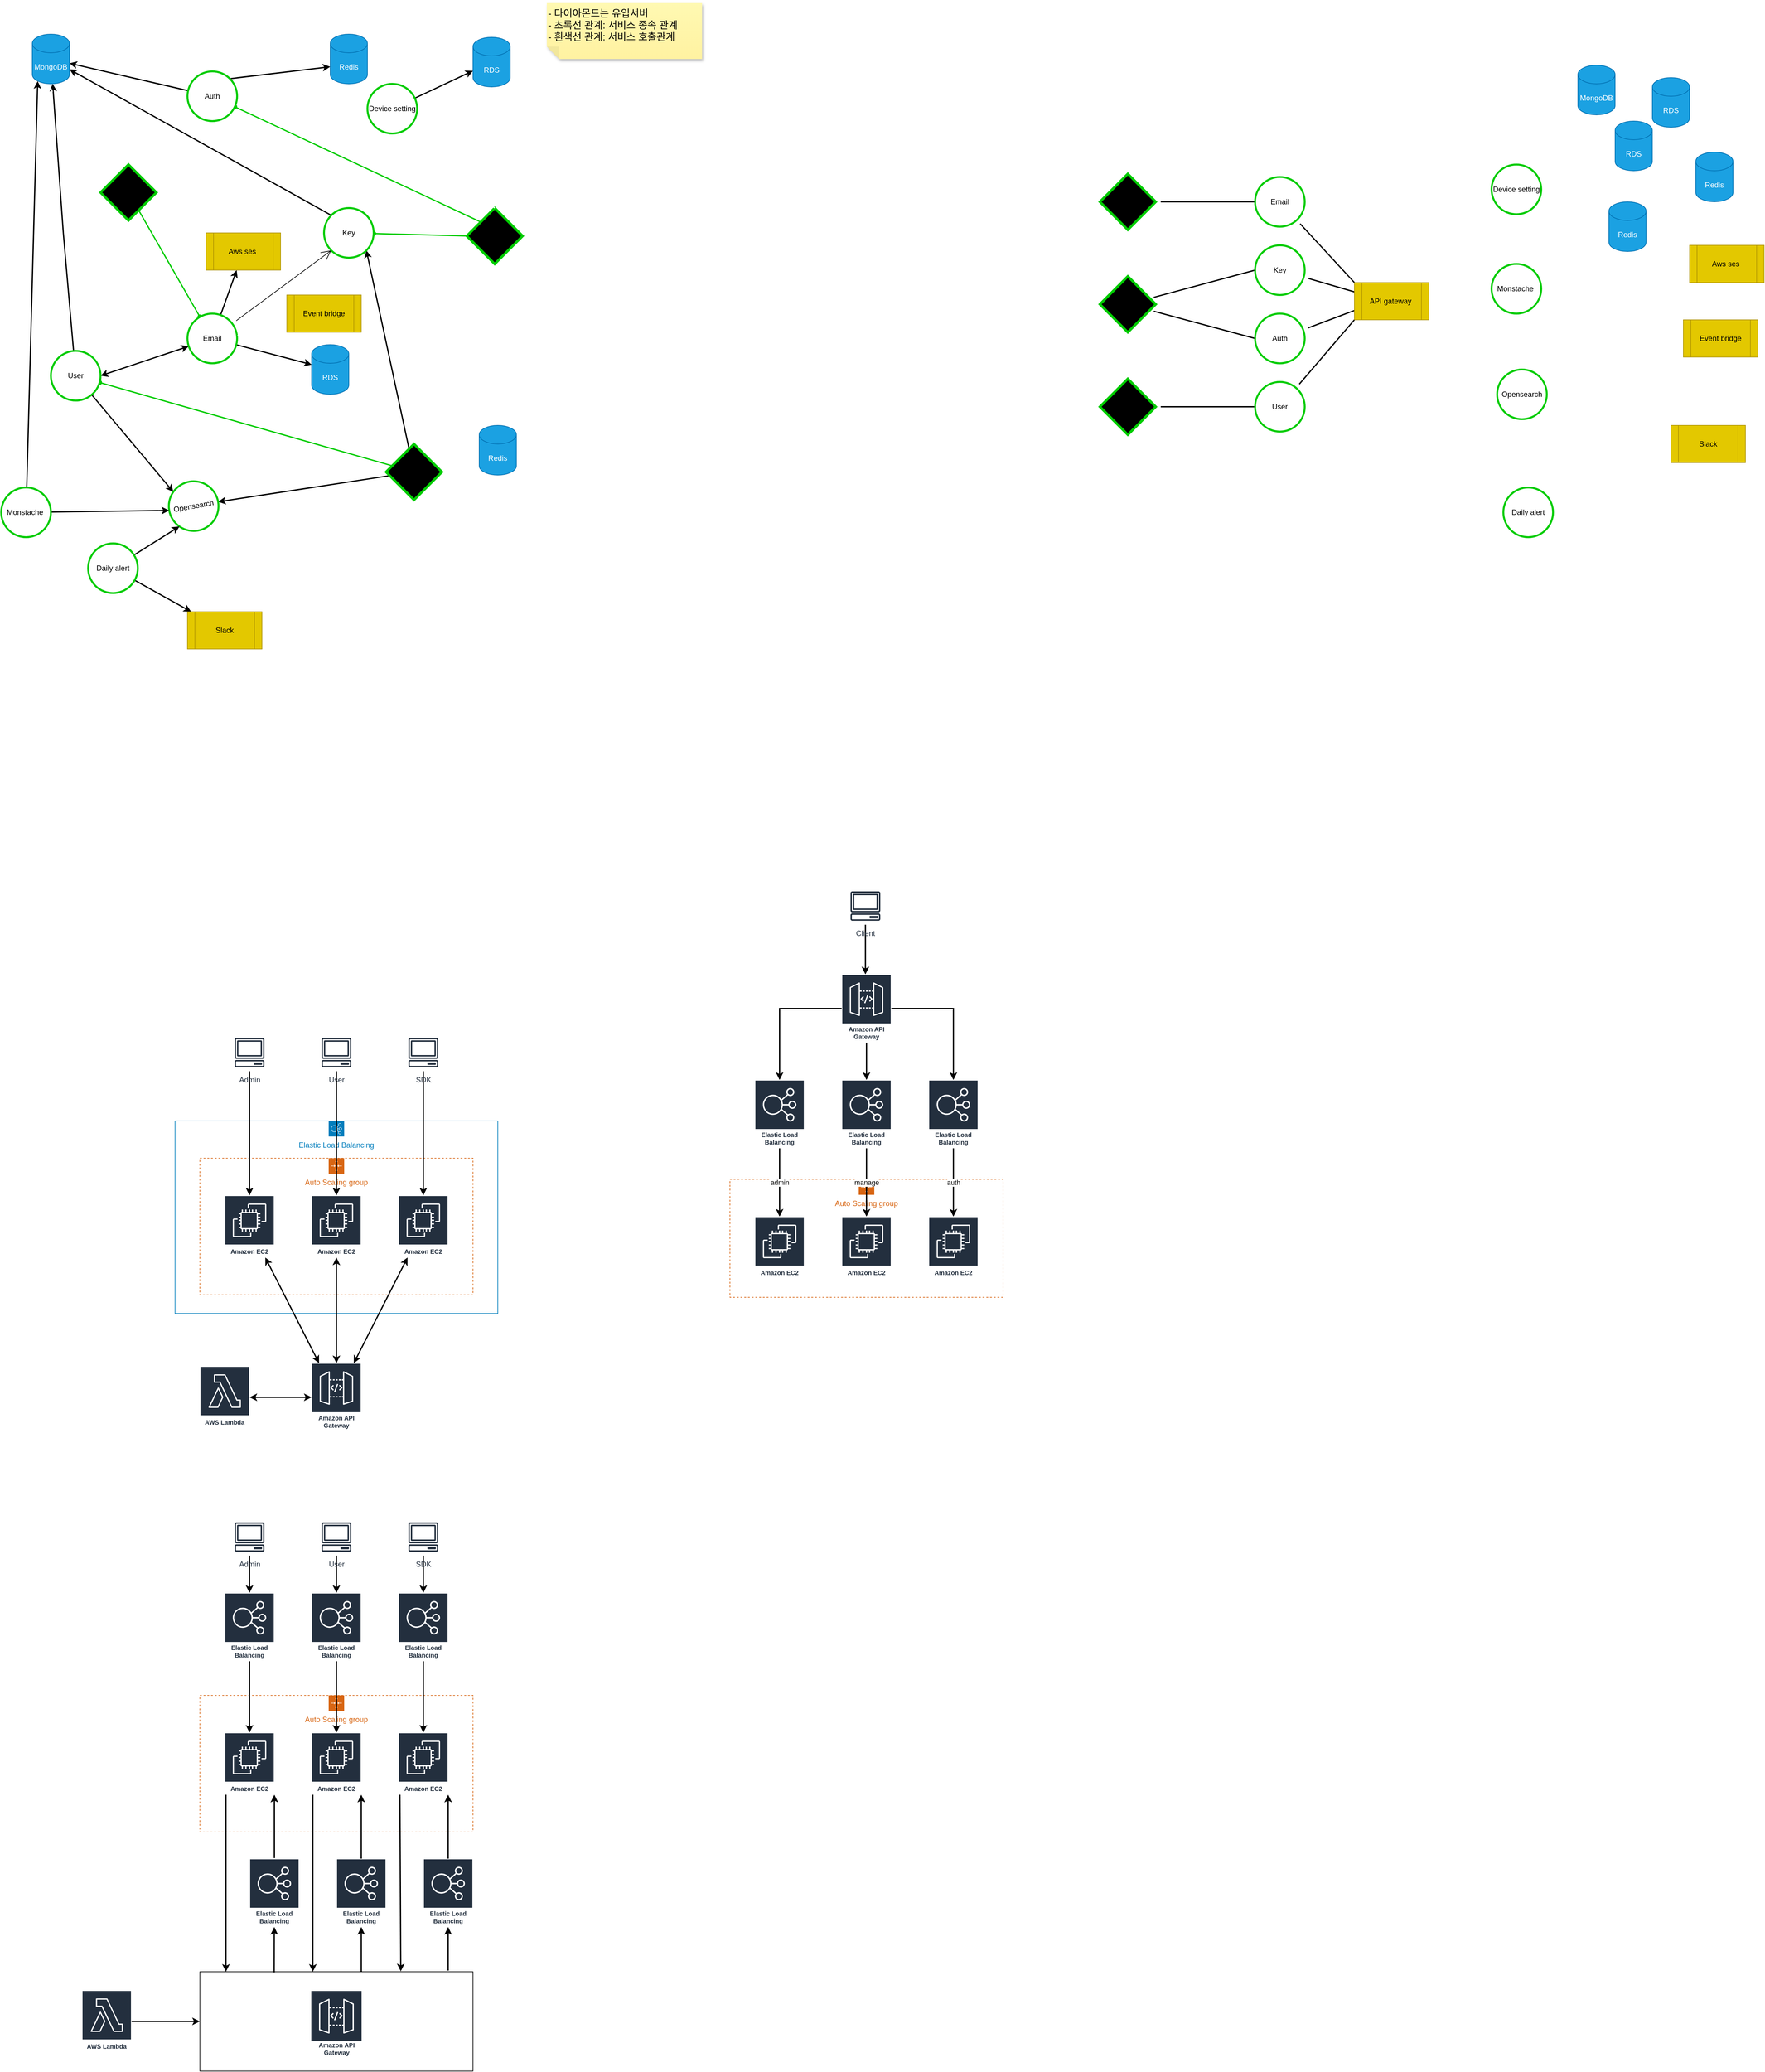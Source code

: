 <mxfile version="16.5.3" type="github">
  <diagram id="fEmHT7kOdsoCuKjdsANc" name="Page-1">
    <mxGraphModel dx="699" dy="843" grid="1" gridSize="10" guides="1" tooltips="1" connect="1" arrows="1" fold="1" page="1" pageScale="1" pageWidth="1654" pageHeight="1169" math="0" shadow="0">
      <root>
        <mxCell id="0" />
        <mxCell id="1" parent="0" />
        <mxCell id="HrXDNsSSmPqCC7vMRJJ6-109" value="" style="rounded=0;whiteSpace=wrap;html=1;fillColor=none;" parent="1" vertex="1">
          <mxGeometry x="360" y="3170" width="440" height="160" as="geometry" />
        </mxCell>
        <mxCell id="HrXDNsSSmPqCC7vMRJJ6-56" value="Elastic Load Balancing" style="sketch=0;outlineConnect=0;gradientColor=none;html=1;whiteSpace=wrap;fontSize=12;fontStyle=0;shape=mxgraph.aws4.groupCenter;grIcon=mxgraph.aws4.group_elastic_load_balancing;grStroke=1;strokeColor=#007DBC;fillColor=none;verticalAlign=top;align=center;fontColor=#007DBC;dashed=0;spacingTop=25;" parent="1" vertex="1">
          <mxGeometry x="320" y="1800" width="520" height="310" as="geometry" />
        </mxCell>
        <mxCell id="HrXDNsSSmPqCC7vMRJJ6-16" value="Auto Scaling group" style="points=[[0,0],[0.25,0],[0.5,0],[0.75,0],[1,0],[1,0.25],[1,0.5],[1,0.75],[1,1],[0.75,1],[0.5,1],[0.25,1],[0,1],[0,0.75],[0,0.5],[0,0.25]];outlineConnect=0;gradientColor=none;html=1;whiteSpace=wrap;fontSize=12;fontStyle=0;container=1;pointerEvents=0;collapsible=0;recursiveResize=0;shape=mxgraph.aws4.groupCenter;grIcon=mxgraph.aws4.group_auto_scaling_group;grStroke=1;strokeColor=#D86613;fillColor=none;verticalAlign=top;align=center;fontColor=#D86613;dashed=1;spacingTop=25;" parent="1" vertex="1">
          <mxGeometry x="360" y="1860" width="440" height="220" as="geometry" />
        </mxCell>
        <mxCell id="HrXDNsSSmPqCC7vMRJJ6-15" value="Amazon EC2" style="sketch=0;outlineConnect=0;fontColor=#232F3E;gradientColor=none;strokeColor=#ffffff;fillColor=#232F3E;dashed=0;verticalLabelPosition=middle;verticalAlign=bottom;align=center;html=1;whiteSpace=wrap;fontSize=10;fontStyle=1;spacing=3;shape=mxgraph.aws4.productIcon;prIcon=mxgraph.aws4.ec2;" parent="HrXDNsSSmPqCC7vMRJJ6-16" vertex="1">
          <mxGeometry x="40" y="60" width="80" height="100" as="geometry" />
        </mxCell>
        <mxCell id="HrXDNsSSmPqCC7vMRJJ6-18" value="Amazon EC2" style="sketch=0;outlineConnect=0;fontColor=#232F3E;gradientColor=none;strokeColor=#ffffff;fillColor=#232F3E;dashed=0;verticalLabelPosition=middle;verticalAlign=bottom;align=center;html=1;whiteSpace=wrap;fontSize=10;fontStyle=1;spacing=3;shape=mxgraph.aws4.productIcon;prIcon=mxgraph.aws4.ec2;" parent="HrXDNsSSmPqCC7vMRJJ6-16" vertex="1">
          <mxGeometry x="180" y="60" width="80" height="100" as="geometry" />
        </mxCell>
        <mxCell id="HrXDNsSSmPqCC7vMRJJ6-19" value="Amazon EC2" style="sketch=0;outlineConnect=0;fontColor=#232F3E;gradientColor=none;strokeColor=#ffffff;fillColor=#232F3E;dashed=0;verticalLabelPosition=middle;verticalAlign=bottom;align=center;html=1;whiteSpace=wrap;fontSize=10;fontStyle=1;spacing=3;shape=mxgraph.aws4.productIcon;prIcon=mxgraph.aws4.ec2;" parent="HrXDNsSSmPqCC7vMRJJ6-16" vertex="1">
          <mxGeometry x="320" y="60" width="80" height="100" as="geometry" />
        </mxCell>
        <mxCell id="My-nLLBE2OA9j9z7y-mx-7" value="" style="rounded=0;orthogonalLoop=1;jettySize=auto;html=1;strokeWidth=2;fillColor=#e51400;strokeColor=#00CC00;endArrow=oval;endFill=1;" parent="1" source="My-nLLBE2OA9j9z7y-mx-1" target="My-nLLBE2OA9j9z7y-mx-4" edge="1">
          <mxGeometry relative="1" as="geometry" />
        </mxCell>
        <mxCell id="My-nLLBE2OA9j9z7y-mx-24" style="rounded=0;orthogonalLoop=1;jettySize=auto;html=1;entryX=0.5;entryY=1;entryDx=0;entryDy=0;strokeWidth=2;strokeColor=#FFFFFF;endArrow=classic;endFill=1;" parent="1" source="My-nLLBE2OA9j9z7y-mx-1" target="My-nLLBE2OA9j9z7y-mx-10" edge="1">
          <mxGeometry relative="1" as="geometry" />
        </mxCell>
        <mxCell id="BwwPgPFtUyIt0dPUlxsC-3" style="edgeStyle=none;orthogonalLoop=1;jettySize=auto;html=1;entryX=1;entryY=0;entryDx=0;entryDy=0;startArrow=none;startFill=0;elbow=vertical;strokeWidth=2;endArrow=classic;endFill=1;strokeColor=#FFFFFF;" parent="1" source="My-nLLBE2OA9j9z7y-mx-1" target="My-nLLBE2OA9j9z7y-mx-8" edge="1">
          <mxGeometry relative="1" as="geometry" />
        </mxCell>
        <mxCell id="My-nLLBE2OA9j9z7y-mx-1" value="Admin" style="rhombus;whiteSpace=wrap;html=1;strokeColor=#00CC00;strokeWidth=4;gradientColor=none;fillColor=#000000;aspect=fixed;" parent="1" vertex="1">
          <mxGeometry x="200" y="260" width="90" height="90" as="geometry" />
        </mxCell>
        <mxCell id="My-nLLBE2OA9j9z7y-mx-9" value="" style="rounded=0;orthogonalLoop=1;jettySize=auto;html=1;strokeWidth=2;strokeColor=#00CC00;endArrow=oval;endFill=1;" parent="1" source="My-nLLBE2OA9j9z7y-mx-2" target="My-nLLBE2OA9j9z7y-mx-8" edge="1">
          <mxGeometry relative="1" as="geometry" />
        </mxCell>
        <mxCell id="My-nLLBE2OA9j9z7y-mx-26" style="edgeStyle=none;orthogonalLoop=1;jettySize=auto;html=1;entryX=1;entryY=0;entryDx=0;entryDy=0;startArrow=none;startFill=0;elbow=vertical;strokeWidth=2;" parent="1" source="My-nLLBE2OA9j9z7y-mx-2" target="My-nLLBE2OA9j9z7y-mx-10" edge="1">
          <mxGeometry relative="1" as="geometry" />
        </mxCell>
        <mxCell id="My-nLLBE2OA9j9z7y-mx-27" style="edgeStyle=none;orthogonalLoop=1;jettySize=auto;html=1;entryX=1;entryY=0.5;entryDx=0;entryDy=0;startArrow=none;startFill=0;elbow=vertical;strokeWidth=2;" parent="1" source="My-nLLBE2OA9j9z7y-mx-2" target="My-nLLBE2OA9j9z7y-mx-20" edge="1">
          <mxGeometry relative="1" as="geometry" />
        </mxCell>
        <mxCell id="My-nLLBE2OA9j9z7y-mx-30" value="" style="edgeStyle=none;orthogonalLoop=1;jettySize=auto;html=1;startArrow=none;startFill=0;elbow=vertical;strokeColor=#FFFFFF;strokeWidth=2;" parent="1" source="My-nLLBE2OA9j9z7y-mx-2" target="My-nLLBE2OA9j9z7y-mx-29" edge="1">
          <mxGeometry relative="1" as="geometry" />
        </mxCell>
        <mxCell id="RpnBOwdHUaDScRDf1t51-14" style="edgeStyle=none;shape=connector;curved=1;rounded=0;orthogonalLoop=1;jettySize=auto;html=1;entryX=1;entryY=1;entryDx=0;entryDy=0;labelBackgroundColor=default;fontFamily=Helvetica;fontSize=11;fontColor=#000000;endArrow=classic;endFill=1;startSize=14;endSize=6;sourcePerimeterSpacing=8;targetPerimeterSpacing=8;strokeColor=#FFFFFF;strokeWidth=2;exitX=0;exitY=0;exitDx=0;exitDy=0;" parent="1" source="My-nLLBE2OA9j9z7y-mx-2" target="My-nLLBE2OA9j9z7y-mx-4" edge="1">
          <mxGeometry relative="1" as="geometry" />
        </mxCell>
        <mxCell id="My-nLLBE2OA9j9z7y-mx-2" value="Manage" style="rhombus;whiteSpace=wrap;html=1;strokeColor=#00CC00;strokeWidth=4;fillColor=#000000;aspect=fixed;" parent="1" vertex="1">
          <mxGeometry x="660" y="710" width="90" height="90" as="geometry" />
        </mxCell>
        <mxCell id="My-nLLBE2OA9j9z7y-mx-17" value="" style="rounded=0;orthogonalLoop=1;jettySize=auto;html=1;exitX=1;exitY=0.5;exitDx=0;exitDy=0;strokeWidth=2;fillColor=#e51400;strokeColor=#00CC00;endArrow=oval;endFill=1;" parent="1" source="My-nLLBE2OA9j9z7y-mx-3" target="My-nLLBE2OA9j9z7y-mx-10" edge="1">
          <mxGeometry relative="1" as="geometry" />
        </mxCell>
        <mxCell id="My-nLLBE2OA9j9z7y-mx-18" value="" style="rounded=0;orthogonalLoop=1;jettySize=auto;html=1;exitX=1;exitY=1;exitDx=0;exitDy=0;strokeWidth=2;fillColor=#e51400;strokeColor=#00CC00;endArrow=oval;endFill=1;" parent="1" source="My-nLLBE2OA9j9z7y-mx-3" target="My-nLLBE2OA9j9z7y-mx-11" edge="1">
          <mxGeometry relative="1" as="geometry">
            <Array as="points" />
          </mxGeometry>
        </mxCell>
        <mxCell id="My-nLLBE2OA9j9z7y-mx-3" value="Auth" style="rhombus;whiteSpace=wrap;html=1;direction=west;rotation=0;strokeColor=#00CC00;strokeWidth=4;fillColor=#000000;" parent="1" vertex="1">
          <mxGeometry x="790" y="330" width="90" height="90" as="geometry" />
        </mxCell>
        <mxCell id="My-nLLBE2OA9j9z7y-mx-6" value="" style="rounded=0;orthogonalLoop=1;jettySize=auto;html=1;strokeWidth=2;" parent="1" source="My-nLLBE2OA9j9z7y-mx-4" target="My-nLLBE2OA9j9z7y-mx-5" edge="1">
          <mxGeometry relative="1" as="geometry" />
        </mxCell>
        <mxCell id="My-nLLBE2OA9j9z7y-mx-25" style="rounded=0;orthogonalLoop=1;jettySize=auto;html=1;entryX=1;entryY=0.5;entryDx=0;entryDy=0;startArrow=classic;startFill=1;strokeWidth=2;" parent="1" source="My-nLLBE2OA9j9z7y-mx-4" target="My-nLLBE2OA9j9z7y-mx-8" edge="1">
          <mxGeometry relative="1" as="geometry" />
        </mxCell>
        <mxCell id="My-nLLBE2OA9j9z7y-mx-39" value="" style="edgeStyle=none;orthogonalLoop=1;jettySize=auto;html=1;startArrow=none;startFill=0;elbow=vertical;strokeWidth=2;" parent="1" source="My-nLLBE2OA9j9z7y-mx-4" target="My-nLLBE2OA9j9z7y-mx-38" edge="1">
          <mxGeometry relative="1" as="geometry" />
        </mxCell>
        <mxCell id="mj8xN9XdfRe2gaCRzAWn-31" style="edgeStyle=none;curved=1;rounded=0;orthogonalLoop=1;jettySize=auto;html=1;entryX=1;entryY=1;entryDx=0;entryDy=0;endArrow=open;startSize=14;endSize=14;sourcePerimeterSpacing=8;targetPerimeterSpacing=8;" edge="1" parent="1" source="My-nLLBE2OA9j9z7y-mx-4" target="My-nLLBE2OA9j9z7y-mx-10">
          <mxGeometry relative="1" as="geometry" />
        </mxCell>
        <mxCell id="My-nLLBE2OA9j9z7y-mx-4" value="Email" style="ellipse;whiteSpace=wrap;html=1;aspect=fixed;strokeColor=#00CC00;strokeWidth=3;" parent="1" vertex="1">
          <mxGeometry x="340" y="500" width="80" height="80" as="geometry" />
        </mxCell>
        <mxCell id="My-nLLBE2OA9j9z7y-mx-5" value="RDS" style="shape=cylinder3;whiteSpace=wrap;html=1;boundedLbl=1;backgroundOutline=1;size=15;fillColor=#1ba1e2;strokeColor=#006EAF;fontColor=#ffffff;" parent="1" vertex="1">
          <mxGeometry x="540" y="550" width="60" height="80" as="geometry" />
        </mxCell>
        <mxCell id="My-nLLBE2OA9j9z7y-mx-13" value="" style="rounded=0;orthogonalLoop=1;jettySize=auto;html=1;strokeWidth=2;" parent="1" source="My-nLLBE2OA9j9z7y-mx-8" target="My-nLLBE2OA9j9z7y-mx-12" edge="1">
          <mxGeometry relative="1" as="geometry">
            <Array as="points">
              <mxPoint x="140" y="370" />
            </Array>
          </mxGeometry>
        </mxCell>
        <mxCell id="BwwPgPFtUyIt0dPUlxsC-2" style="edgeStyle=none;orthogonalLoop=1;jettySize=auto;html=1;entryX=0;entryY=0;entryDx=0;entryDy=0;startArrow=none;startFill=0;elbow=vertical;strokeWidth=2;" parent="1" source="My-nLLBE2OA9j9z7y-mx-8" target="My-nLLBE2OA9j9z7y-mx-20" edge="1">
          <mxGeometry relative="1" as="geometry">
            <Array as="points" />
          </mxGeometry>
        </mxCell>
        <mxCell id="My-nLLBE2OA9j9z7y-mx-8" value="User" style="ellipse;whiteSpace=wrap;html=1;aspect=fixed;strokeColor=#00CC00;strokeWidth=3;" parent="1" vertex="1">
          <mxGeometry x="120" y="560" width="80" height="80" as="geometry" />
        </mxCell>
        <mxCell id="My-nLLBE2OA9j9z7y-mx-19" value="" style="rounded=0;orthogonalLoop=1;jettySize=auto;html=1;exitX=0;exitY=1;exitDx=0;exitDy=0;strokeWidth=2;" parent="1" source="My-nLLBE2OA9j9z7y-mx-10" target="My-nLLBE2OA9j9z7y-mx-12" edge="1">
          <mxGeometry relative="1" as="geometry" />
        </mxCell>
        <mxCell id="My-nLLBE2OA9j9z7y-mx-10" value="Key" style="ellipse;whiteSpace=wrap;html=1;aspect=fixed;direction=south;strokeColor=#00CC00;strokeWidth=3;" parent="1" vertex="1">
          <mxGeometry x="560" y="330" width="80" height="80" as="geometry" />
        </mxCell>
        <mxCell id="My-nLLBE2OA9j9z7y-mx-15" value="" style="rounded=0;orthogonalLoop=1;jettySize=auto;html=1;strokeWidth=2;" parent="1" source="My-nLLBE2OA9j9z7y-mx-11" target="My-nLLBE2OA9j9z7y-mx-12" edge="1">
          <mxGeometry relative="1" as="geometry" />
        </mxCell>
        <mxCell id="My-nLLBE2OA9j9z7y-mx-49" value="" style="edgeStyle=none;orthogonalLoop=1;jettySize=auto;html=1;startArrow=none;startFill=0;elbow=vertical;strokeWidth=2;exitX=0.5;exitY=1;exitDx=0;exitDy=0;fillColor=#cdeb8b;strokeColor=#FFFFFF;endArrow=classic;endFill=1;" parent="1" source="My-nLLBE2OA9j9z7y-mx-3" target="My-nLLBE2OA9j9z7y-mx-48" edge="1">
          <mxGeometry relative="1" as="geometry" />
        </mxCell>
        <mxCell id="RpnBOwdHUaDScRDf1t51-8" value="" style="edgeStyle=none;curved=1;rounded=0;orthogonalLoop=1;jettySize=auto;html=1;fontColor=#000000;endArrow=classic;startSize=14;endSize=6;sourcePerimeterSpacing=8;targetPerimeterSpacing=8;strokeWidth=2;entryX=0;entryY=0;entryDx=0;entryDy=52.5;entryPerimeter=0;endFill=1;exitX=1;exitY=0;exitDx=0;exitDy=0;" parent="1" source="My-nLLBE2OA9j9z7y-mx-11" target="My-nLLBE2OA9j9z7y-mx-28" edge="1">
          <mxGeometry relative="1" as="geometry">
            <mxPoint x="480" y="140" as="sourcePoint" />
          </mxGeometry>
        </mxCell>
        <mxCell id="My-nLLBE2OA9j9z7y-mx-11" value="Auth" style="ellipse;whiteSpace=wrap;html=1;aspect=fixed;strokeColor=#00CC00;strokeWidth=3;" parent="1" vertex="1">
          <mxGeometry x="340" y="110" width="80" height="80" as="geometry" />
        </mxCell>
        <mxCell id="My-nLLBE2OA9j9z7y-mx-42" value="" style="edgeStyle=none;orthogonalLoop=1;jettySize=auto;html=1;startArrow=none;startFill=0;elbow=vertical;strokeWidth=2;fillColor=#1ba1e2;strokeColor=#FFFFFF;" parent="1" source="My-nLLBE2OA9j9z7y-mx-41" target="My-nLLBE2OA9j9z7y-mx-12" edge="1">
          <mxGeometry relative="1" as="geometry" />
        </mxCell>
        <mxCell id="My-nLLBE2OA9j9z7y-mx-12" value="MongoDB" style="shape=cylinder3;whiteSpace=wrap;html=1;boundedLbl=1;backgroundOutline=1;size=15;fillColor=#1ba1e2;strokeColor=#006EAF;fontColor=#ffffff;" parent="1" vertex="1">
          <mxGeometry x="90" y="50" width="60" height="80" as="geometry" />
        </mxCell>
        <mxCell id="My-nLLBE2OA9j9z7y-mx-20" value="Opensearch" style="ellipse;whiteSpace=wrap;html=1;aspect=fixed;rotation=-10;strokeColor=#00CC00;strokeWidth=3;" parent="1" vertex="1">
          <mxGeometry x="310" y="770" width="80" height="80" as="geometry" />
        </mxCell>
        <mxCell id="My-nLLBE2OA9j9z7y-mx-28" value="Redis" style="shape=cylinder3;whiteSpace=wrap;html=1;boundedLbl=1;backgroundOutline=1;size=15;direction=east;fillColor=#1ba1e2;strokeColor=#006EAF;fontColor=#ffffff;" parent="1" vertex="1">
          <mxGeometry x="570" y="50" width="60" height="80" as="geometry" />
        </mxCell>
        <mxCell id="My-nLLBE2OA9j9z7y-mx-29" value="Redis" style="shape=cylinder3;whiteSpace=wrap;html=1;boundedLbl=1;backgroundOutline=1;size=15;fillColor=#1ba1e2;strokeColor=#006EAF;fontColor=#ffffff;" parent="1" vertex="1">
          <mxGeometry x="810" y="680" width="60" height="80" as="geometry" />
        </mxCell>
        <mxCell id="My-nLLBE2OA9j9z7y-mx-38" value="Aws ses&amp;nbsp;" style="shape=process;whiteSpace=wrap;html=1;backgroundOutline=1;fillColor=#e3c800;fontColor=#000000;strokeColor=#B09500;" parent="1" vertex="1">
          <mxGeometry x="370" y="370" width="120" height="60" as="geometry" />
        </mxCell>
        <mxCell id="My-nLLBE2OA9j9z7y-mx-43" value="" style="edgeStyle=none;orthogonalLoop=1;jettySize=auto;html=1;startArrow=none;startFill=0;elbow=vertical;entryX=0;entryY=0.5;entryDx=0;entryDy=0;endSize=6;strokeWidth=2;fillColor=#1ba1e2;strokeColor=#FFFFFF;" parent="1" source="My-nLLBE2OA9j9z7y-mx-41" target="My-nLLBE2OA9j9z7y-mx-20" edge="1">
          <mxGeometry relative="1" as="geometry" />
        </mxCell>
        <mxCell id="HrXDNsSSmPqCC7vMRJJ6-1" style="rounded=0;orthogonalLoop=1;jettySize=auto;html=1;strokeWidth=2;entryX=0.145;entryY=1;entryDx=0;entryDy=-4.35;entryPerimeter=0;strokeColor=default;" parent="1" source="My-nLLBE2OA9j9z7y-mx-41" target="My-nLLBE2OA9j9z7y-mx-12" edge="1">
          <mxGeometry relative="1" as="geometry">
            <mxPoint x="60" y="290" as="targetPoint" />
          </mxGeometry>
        </mxCell>
        <mxCell id="HrXDNsSSmPqCC7vMRJJ6-2" value="" style="edgeStyle=none;rounded=0;orthogonalLoop=1;jettySize=auto;html=1;strokeColor=default;strokeWidth=2;entryX=0;entryY=0.5;entryDx=0;entryDy=0;" parent="1" source="My-nLLBE2OA9j9z7y-mx-41" target="My-nLLBE2OA9j9z7y-mx-20" edge="1">
          <mxGeometry relative="1" as="geometry" />
        </mxCell>
        <mxCell id="My-nLLBE2OA9j9z7y-mx-41" value="Monstache&amp;nbsp;" style="ellipse;whiteSpace=wrap;html=1;aspect=fixed;strokeWidth=3;strokeColor=#00CC00;" parent="1" vertex="1">
          <mxGeometry x="40" y="780" width="80" height="80" as="geometry" />
        </mxCell>
        <mxCell id="My-nLLBE2OA9j9z7y-mx-45" style="edgeStyle=none;orthogonalLoop=1;jettySize=auto;html=1;entryX=0;entryY=1;entryDx=0;entryDy=0;startArrow=none;startFill=0;elbow=vertical;strokeWidth=2;" parent="1" source="My-nLLBE2OA9j9z7y-mx-44" target="My-nLLBE2OA9j9z7y-mx-20" edge="1">
          <mxGeometry relative="1" as="geometry" />
        </mxCell>
        <mxCell id="My-nLLBE2OA9j9z7y-mx-47" value="" style="edgeStyle=none;orthogonalLoop=1;jettySize=auto;html=1;startArrow=none;startFill=0;elbow=vertical;strokeWidth=2;" parent="1" source="My-nLLBE2OA9j9z7y-mx-44" target="My-nLLBE2OA9j9z7y-mx-46" edge="1">
          <mxGeometry relative="1" as="geometry" />
        </mxCell>
        <mxCell id="My-nLLBE2OA9j9z7y-mx-44" value="Daily alert" style="ellipse;whiteSpace=wrap;html=1;aspect=fixed;strokeColor=#00CC00;strokeWidth=3;" parent="1" vertex="1">
          <mxGeometry x="180" y="870" width="80" height="80" as="geometry" />
        </mxCell>
        <mxCell id="My-nLLBE2OA9j9z7y-mx-46" value="Slack" style="shape=process;whiteSpace=wrap;html=1;backgroundOutline=1;fillColor=#e3c800;fontColor=#000000;strokeColor=#B09500;" parent="1" vertex="1">
          <mxGeometry x="340" y="980" width="120" height="60" as="geometry" />
        </mxCell>
        <mxCell id="My-nLLBE2OA9j9z7y-mx-51" value="" style="edgeStyle=none;orthogonalLoop=1;jettySize=auto;html=1;startArrow=none;startFill=0;elbow=vertical;strokeWidth=2;" parent="1" source="My-nLLBE2OA9j9z7y-mx-48" target="My-nLLBE2OA9j9z7y-mx-50" edge="1">
          <mxGeometry relative="1" as="geometry" />
        </mxCell>
        <mxCell id="My-nLLBE2OA9j9z7y-mx-48" value="Device setting" style="ellipse;whiteSpace=wrap;html=1;aspect=fixed;strokeColor=#00CC00;strokeWidth=3;" parent="1" vertex="1">
          <mxGeometry x="630" y="130" width="80" height="80" as="geometry" />
        </mxCell>
        <mxCell id="My-nLLBE2OA9j9z7y-mx-50" value="RDS" style="shape=cylinder3;whiteSpace=wrap;html=1;boundedLbl=1;backgroundOutline=1;size=15;fillColor=#1ba1e2;strokeColor=#006EAF;fontColor=#ffffff;" parent="1" vertex="1">
          <mxGeometry x="800" y="55" width="60" height="80" as="geometry" />
        </mxCell>
        <mxCell id="RpnBOwdHUaDScRDf1t51-12" value="" style="edgeStyle=none;curved=1;rounded=0;orthogonalLoop=1;jettySize=auto;html=1;fontColor=#000000;endArrow=classic;endFill=1;startSize=14;endSize=6;sourcePerimeterSpacing=8;targetPerimeterSpacing=8;strokeColor=#FFFFFF;strokeWidth=2;exitX=0;exitY=0.5;exitDx=0;exitDy=0;exitPerimeter=0;" parent="1" source="RpnBOwdHUaDScRDf1t51-10" edge="1">
          <mxGeometry relative="1" as="geometry">
            <mxPoint x="420" y="536" as="targetPoint" />
          </mxGeometry>
        </mxCell>
        <mxCell id="RpnBOwdHUaDScRDf1t51-10" value="Event bridge" style="shape=process;whiteSpace=wrap;html=1;backgroundOutline=1;fillColor=#e3c800;strokeColor=#B09500;fontColor=#000000;" parent="1" vertex="1">
          <mxGeometry x="500" y="470" width="120" height="60" as="geometry" />
        </mxCell>
        <mxCell id="RpnBOwdHUaDScRDf1t51-16" value="- 다이아몬드는 유입서버&lt;br&gt;- 초록선 관계: 서비스 종속 관계&lt;br&gt;- 흰색선 관계: 서비스 호출관계" style="shape=note;whiteSpace=wrap;html=1;backgroundOutline=1;fontColor=#000000;darkOpacity=0.05;fillColor=#FFF9B2;strokeColor=none;fillStyle=solid;direction=west;gradientDirection=north;gradientColor=#FFF2A1;shadow=1;size=20;pointerEvents=1;hachureGap=4;fontFamily=Helvetica;fontSize=16;align=left;verticalAlign=top;" parent="1" vertex="1">
          <mxGeometry x="919" width="250" height="90" as="geometry" />
        </mxCell>
        <mxCell id="HrXDNsSSmPqCC7vMRJJ6-46" value="" style="rounded=0;orthogonalLoop=1;jettySize=auto;html=1;strokeColor=#000000;strokeWidth=2;" parent="1" source="HrXDNsSSmPqCC7vMRJJ6-5" target="HrXDNsSSmPqCC7vMRJJ6-18" edge="1">
          <mxGeometry relative="1" as="geometry">
            <mxPoint x="580" y="1720" as="targetPoint" />
          </mxGeometry>
        </mxCell>
        <mxCell id="HrXDNsSSmPqCC7vMRJJ6-24" value="Auto Scaling group" style="points=[[0,0],[0.25,0],[0.5,0],[0.75,0],[1,0],[1,0.25],[1,0.5],[1,0.75],[1,1],[0.75,1],[0.5,1],[0.25,1],[0,1],[0,0.75],[0,0.5],[0,0.25]];outlineConnect=0;gradientColor=none;html=1;whiteSpace=wrap;fontSize=12;fontStyle=0;container=1;pointerEvents=0;collapsible=0;recursiveResize=0;shape=mxgraph.aws4.groupCenter;grIcon=mxgraph.aws4.group_auto_scaling_group;grStroke=1;strokeColor=#D86613;fillColor=none;verticalAlign=top;align=center;fontColor=#D86613;dashed=1;spacingTop=25;" parent="1" vertex="1">
          <mxGeometry x="1214" y="1894" width="440" height="190" as="geometry" />
        </mxCell>
        <mxCell id="HrXDNsSSmPqCC7vMRJJ6-25" value="Amazon EC2" style="sketch=0;outlineConnect=0;fontColor=#232F3E;gradientColor=none;strokeColor=#ffffff;fillColor=#232F3E;dashed=0;verticalLabelPosition=middle;verticalAlign=bottom;align=center;html=1;whiteSpace=wrap;fontSize=10;fontStyle=1;spacing=3;shape=mxgraph.aws4.productIcon;prIcon=mxgraph.aws4.ec2;" parent="HrXDNsSSmPqCC7vMRJJ6-24" vertex="1">
          <mxGeometry x="40" y="60" width="80" height="100" as="geometry" />
        </mxCell>
        <mxCell id="HrXDNsSSmPqCC7vMRJJ6-26" value="Amazon EC2" style="sketch=0;outlineConnect=0;fontColor=#232F3E;gradientColor=none;strokeColor=#ffffff;fillColor=#232F3E;dashed=0;verticalLabelPosition=middle;verticalAlign=bottom;align=center;html=1;whiteSpace=wrap;fontSize=10;fontStyle=1;spacing=3;shape=mxgraph.aws4.productIcon;prIcon=mxgraph.aws4.ec2;" parent="HrXDNsSSmPqCC7vMRJJ6-24" vertex="1">
          <mxGeometry x="180" y="60" width="80" height="100" as="geometry" />
        </mxCell>
        <mxCell id="HrXDNsSSmPqCC7vMRJJ6-27" value="Amazon EC2" style="sketch=0;outlineConnect=0;fontColor=#232F3E;gradientColor=none;strokeColor=#ffffff;fillColor=#232F3E;dashed=0;verticalLabelPosition=middle;verticalAlign=bottom;align=center;html=1;whiteSpace=wrap;fontSize=10;fontStyle=1;spacing=3;shape=mxgraph.aws4.productIcon;prIcon=mxgraph.aws4.ec2;" parent="HrXDNsSSmPqCC7vMRJJ6-24" vertex="1">
          <mxGeometry x="320" y="60" width="80" height="100" as="geometry" />
        </mxCell>
        <mxCell id="HrXDNsSSmPqCC7vMRJJ6-28" value="" style="edgeStyle=none;rounded=0;orthogonalLoop=1;jettySize=auto;html=1;strokeColor=#000000;strokeWidth=2;" parent="1" source="HrXDNsSSmPqCC7vMRJJ6-29" edge="1">
          <mxGeometry relative="1" as="geometry">
            <mxPoint x="1432.25" y="1564" as="targetPoint" />
          </mxGeometry>
        </mxCell>
        <mxCell id="HrXDNsSSmPqCC7vMRJJ6-29" value="Client" style="sketch=0;outlineConnect=0;fontColor=#232F3E;gradientColor=none;strokeColor=#232F3E;fillColor=#ffffff;dashed=0;verticalLabelPosition=bottom;verticalAlign=top;align=center;html=1;fontSize=12;fontStyle=0;aspect=fixed;shape=mxgraph.aws4.resourceIcon;resIcon=mxgraph.aws4.client;" parent="1" vertex="1">
          <mxGeometry x="1402.25" y="1424" width="60" height="60" as="geometry" />
        </mxCell>
        <mxCell id="HrXDNsSSmPqCC7vMRJJ6-30" value="" style="edgeStyle=none;rounded=0;orthogonalLoop=1;jettySize=auto;html=1;strokeColor=#000000;strokeWidth=2;" parent="1" source="HrXDNsSSmPqCC7vMRJJ6-33" target="HrXDNsSSmPqCC7vMRJJ6-39" edge="1">
          <mxGeometry relative="1" as="geometry" />
        </mxCell>
        <mxCell id="HrXDNsSSmPqCC7vMRJJ6-31" style="edgeStyle=orthogonalEdgeStyle;rounded=0;orthogonalLoop=1;jettySize=auto;html=1;strokeColor=#000000;strokeWidth=2;" parent="1" source="HrXDNsSSmPqCC7vMRJJ6-33" target="HrXDNsSSmPqCC7vMRJJ6-37" edge="1">
          <mxGeometry relative="1" as="geometry" />
        </mxCell>
        <mxCell id="HrXDNsSSmPqCC7vMRJJ6-32" style="edgeStyle=orthogonalEdgeStyle;rounded=0;orthogonalLoop=1;jettySize=auto;html=1;strokeColor=#000000;strokeWidth=2;" parent="1" source="HrXDNsSSmPqCC7vMRJJ6-33" target="HrXDNsSSmPqCC7vMRJJ6-35" edge="1">
          <mxGeometry relative="1" as="geometry">
            <Array as="points">
              <mxPoint x="1294" y="1619" />
            </Array>
          </mxGeometry>
        </mxCell>
        <mxCell id="HrXDNsSSmPqCC7vMRJJ6-33" value="Amazon API Gateway" style="sketch=0;outlineConnect=0;fontColor=#232F3E;gradientColor=none;strokeColor=#ffffff;fillColor=#232F3E;dashed=0;verticalLabelPosition=middle;verticalAlign=bottom;align=center;html=1;whiteSpace=wrap;fontSize=10;fontStyle=1;spacing=3;shape=mxgraph.aws4.productIcon;prIcon=mxgraph.aws4.api_gateway;" parent="1" vertex="1">
          <mxGeometry x="1394" y="1564" width="80" height="110" as="geometry" />
        </mxCell>
        <mxCell id="HrXDNsSSmPqCC7vMRJJ6-34" value="admin" style="edgeStyle=orthogonalEdgeStyle;rounded=0;orthogonalLoop=1;jettySize=auto;html=1;strokeColor=#000000;strokeWidth=2;" parent="1" source="HrXDNsSSmPqCC7vMRJJ6-35" target="HrXDNsSSmPqCC7vMRJJ6-25" edge="1">
          <mxGeometry relative="1" as="geometry" />
        </mxCell>
        <mxCell id="HrXDNsSSmPqCC7vMRJJ6-35" value="Elastic Load Balancing" style="sketch=0;outlineConnect=0;fontColor=#232F3E;gradientColor=none;strokeColor=#ffffff;fillColor=#232F3E;dashed=0;verticalLabelPosition=middle;verticalAlign=bottom;align=center;html=1;whiteSpace=wrap;fontSize=10;fontStyle=1;spacing=3;shape=mxgraph.aws4.productIcon;prIcon=mxgraph.aws4.elastic_load_balancing;" parent="1" vertex="1">
          <mxGeometry x="1254" y="1734" width="80" height="110" as="geometry" />
        </mxCell>
        <mxCell id="HrXDNsSSmPqCC7vMRJJ6-36" value="auth" style="edgeStyle=orthogonalEdgeStyle;rounded=0;orthogonalLoop=1;jettySize=auto;html=1;strokeColor=#000000;strokeWidth=2;" parent="1" source="HrXDNsSSmPqCC7vMRJJ6-37" target="HrXDNsSSmPqCC7vMRJJ6-27" edge="1">
          <mxGeometry relative="1" as="geometry" />
        </mxCell>
        <mxCell id="HrXDNsSSmPqCC7vMRJJ6-37" value="Elastic Load Balancing" style="sketch=0;outlineConnect=0;fontColor=#232F3E;gradientColor=none;strokeColor=#ffffff;fillColor=#232F3E;dashed=0;verticalLabelPosition=middle;verticalAlign=bottom;align=center;html=1;whiteSpace=wrap;fontSize=10;fontStyle=1;spacing=3;shape=mxgraph.aws4.productIcon;prIcon=mxgraph.aws4.elastic_load_balancing;" parent="1" vertex="1">
          <mxGeometry x="1534" y="1734" width="80" height="110" as="geometry" />
        </mxCell>
        <mxCell id="HrXDNsSSmPqCC7vMRJJ6-38" value="manage" style="edgeStyle=orthogonalEdgeStyle;rounded=0;orthogonalLoop=1;jettySize=auto;html=1;strokeColor=#000000;strokeWidth=2;" parent="1" source="HrXDNsSSmPqCC7vMRJJ6-39" target="HrXDNsSSmPqCC7vMRJJ6-26" edge="1">
          <mxGeometry relative="1" as="geometry" />
        </mxCell>
        <mxCell id="HrXDNsSSmPqCC7vMRJJ6-39" value="Elastic Load Balancing" style="sketch=0;outlineConnect=0;fontColor=#232F3E;gradientColor=none;strokeColor=#ffffff;fillColor=#232F3E;dashed=0;verticalLabelPosition=middle;verticalAlign=bottom;align=center;html=1;whiteSpace=wrap;fontSize=10;fontStyle=1;spacing=3;shape=mxgraph.aws4.productIcon;prIcon=mxgraph.aws4.elastic_load_balancing;" parent="1" vertex="1">
          <mxGeometry x="1394" y="1734" width="80" height="110" as="geometry" />
        </mxCell>
        <mxCell id="HrXDNsSSmPqCC7vMRJJ6-59" style="edgeStyle=none;rounded=0;orthogonalLoop=1;jettySize=auto;html=1;startArrow=none;startFill=0;strokeColor=#000000;strokeWidth=2;" parent="1" source="HrXDNsSSmPqCC7vMRJJ6-43" target="HrXDNsSSmPqCC7vMRJJ6-15" edge="1">
          <mxGeometry relative="1" as="geometry" />
        </mxCell>
        <mxCell id="HrXDNsSSmPqCC7vMRJJ6-58" style="rounded=0;orthogonalLoop=1;jettySize=auto;html=1;startArrow=none;startFill=0;strokeColor=#000000;strokeWidth=2;" parent="1" source="HrXDNsSSmPqCC7vMRJJ6-44" target="HrXDNsSSmPqCC7vMRJJ6-19" edge="1">
          <mxGeometry relative="1" as="geometry">
            <mxPoint x="720" y="1760" as="targetPoint" />
          </mxGeometry>
        </mxCell>
        <mxCell id="HrXDNsSSmPqCC7vMRJJ6-48" value="Amazon API Gateway" style="sketch=0;outlineConnect=0;fontColor=#232F3E;gradientColor=none;strokeColor=#ffffff;fillColor=#232F3E;dashed=0;verticalLabelPosition=middle;verticalAlign=bottom;align=center;html=1;whiteSpace=wrap;fontSize=10;fontStyle=1;spacing=3;shape=mxgraph.aws4.productIcon;prIcon=mxgraph.aws4.api_gateway;" parent="1" vertex="1">
          <mxGeometry x="540" y="2190" width="80" height="110" as="geometry" />
        </mxCell>
        <mxCell id="HrXDNsSSmPqCC7vMRJJ6-93" value="" style="edgeStyle=none;rounded=0;orthogonalLoop=1;jettySize=auto;html=1;startArrow=classic;startFill=1;strokeColor=#000000;strokeWidth=2;" parent="1" source="HrXDNsSSmPqCC7vMRJJ6-49" target="HrXDNsSSmPqCC7vMRJJ6-48" edge="1">
          <mxGeometry relative="1" as="geometry" />
        </mxCell>
        <mxCell id="HrXDNsSSmPqCC7vMRJJ6-49" value="AWS Lambda" style="sketch=0;outlineConnect=0;fontColor=#232F3E;gradientColor=none;strokeColor=#ffffff;fillColor=#232F3E;dashed=0;verticalLabelPosition=middle;verticalAlign=bottom;align=center;html=1;whiteSpace=wrap;fontSize=10;fontStyle=1;spacing=3;shape=mxgraph.aws4.productIcon;prIcon=mxgraph.aws4.lambda;" parent="1" vertex="1">
          <mxGeometry x="360" y="2195" width="80" height="100" as="geometry" />
        </mxCell>
        <mxCell id="HrXDNsSSmPqCC7vMRJJ6-60" style="edgeStyle=none;rounded=0;orthogonalLoop=1;jettySize=auto;html=1;startArrow=classic;startFill=1;strokeColor=#000000;strokeWidth=2;" parent="1" source="HrXDNsSSmPqCC7vMRJJ6-15" target="HrXDNsSSmPqCC7vMRJJ6-48" edge="1">
          <mxGeometry relative="1" as="geometry" />
        </mxCell>
        <mxCell id="HrXDNsSSmPqCC7vMRJJ6-61" style="edgeStyle=none;rounded=0;orthogonalLoop=1;jettySize=auto;html=1;startArrow=classic;startFill=1;strokeColor=#000000;strokeWidth=2;" parent="1" source="HrXDNsSSmPqCC7vMRJJ6-18" target="HrXDNsSSmPqCC7vMRJJ6-48" edge="1">
          <mxGeometry relative="1" as="geometry" />
        </mxCell>
        <mxCell id="HrXDNsSSmPqCC7vMRJJ6-62" style="edgeStyle=none;rounded=0;orthogonalLoop=1;jettySize=auto;html=1;startArrow=classic;startFill=1;strokeColor=#000000;strokeWidth=2;" parent="1" source="HrXDNsSSmPqCC7vMRJJ6-19" target="HrXDNsSSmPqCC7vMRJJ6-48" edge="1">
          <mxGeometry relative="1" as="geometry" />
        </mxCell>
        <mxCell id="HrXDNsSSmPqCC7vMRJJ6-64" value="Auto Scaling group" style="points=[[0,0],[0.25,0],[0.5,0],[0.75,0],[1,0],[1,0.25],[1,0.5],[1,0.75],[1,1],[0.75,1],[0.5,1],[0.25,1],[0,1],[0,0.75],[0,0.5],[0,0.25]];outlineConnect=0;gradientColor=none;html=1;whiteSpace=wrap;fontSize=12;fontStyle=0;container=1;pointerEvents=0;collapsible=0;recursiveResize=0;shape=mxgraph.aws4.groupCenter;grIcon=mxgraph.aws4.group_auto_scaling_group;grStroke=1;strokeColor=#D86613;fillColor=none;verticalAlign=top;align=center;fontColor=#D86613;dashed=1;spacingTop=25;" parent="1" vertex="1">
          <mxGeometry x="360" y="2725" width="440" height="220" as="geometry" />
        </mxCell>
        <mxCell id="HrXDNsSSmPqCC7vMRJJ6-65" value="Amazon EC2" style="sketch=0;outlineConnect=0;fontColor=#232F3E;gradientColor=none;strokeColor=#ffffff;fillColor=#232F3E;dashed=0;verticalLabelPosition=middle;verticalAlign=bottom;align=center;html=1;whiteSpace=wrap;fontSize=10;fontStyle=1;spacing=3;shape=mxgraph.aws4.productIcon;prIcon=mxgraph.aws4.ec2;" parent="HrXDNsSSmPqCC7vMRJJ6-64" vertex="1">
          <mxGeometry x="40" y="60" width="80" height="100" as="geometry" />
        </mxCell>
        <mxCell id="HrXDNsSSmPqCC7vMRJJ6-66" value="Amazon EC2" style="sketch=0;outlineConnect=0;fontColor=#232F3E;gradientColor=none;strokeColor=#ffffff;fillColor=#232F3E;dashed=0;verticalLabelPosition=middle;verticalAlign=bottom;align=center;html=1;whiteSpace=wrap;fontSize=10;fontStyle=1;spacing=3;shape=mxgraph.aws4.productIcon;prIcon=mxgraph.aws4.ec2;" parent="HrXDNsSSmPqCC7vMRJJ6-64" vertex="1">
          <mxGeometry x="180" y="60" width="80" height="100" as="geometry" />
        </mxCell>
        <mxCell id="HrXDNsSSmPqCC7vMRJJ6-67" value="Amazon EC2" style="sketch=0;outlineConnect=0;fontColor=#232F3E;gradientColor=none;strokeColor=#ffffff;fillColor=#232F3E;dashed=0;verticalLabelPosition=middle;verticalAlign=bottom;align=center;html=1;whiteSpace=wrap;fontSize=10;fontStyle=1;spacing=3;shape=mxgraph.aws4.productIcon;prIcon=mxgraph.aws4.ec2;" parent="HrXDNsSSmPqCC7vMRJJ6-64" vertex="1">
          <mxGeometry x="320" y="60" width="80" height="100" as="geometry" />
        </mxCell>
        <mxCell id="HrXDNsSSmPqCC7vMRJJ6-83" value="" style="edgeStyle=none;rounded=0;orthogonalLoop=1;jettySize=auto;html=1;startArrow=none;startFill=0;strokeColor=#000000;strokeWidth=2;" parent="1" source="HrXDNsSSmPqCC7vMRJJ6-69" target="HrXDNsSSmPqCC7vMRJJ6-79" edge="1">
          <mxGeometry relative="1" as="geometry" />
        </mxCell>
        <mxCell id="HrXDNsSSmPqCC7vMRJJ6-69" value="User" style="sketch=0;outlineConnect=0;fontColor=#232F3E;gradientColor=none;strokeColor=#232F3E;fillColor=#ffffff;dashed=0;verticalLabelPosition=bottom;verticalAlign=top;align=center;html=1;fontSize=12;fontStyle=0;aspect=fixed;shape=mxgraph.aws4.resourceIcon;resIcon=mxgraph.aws4.client;" parent="1" vertex="1">
          <mxGeometry x="550" y="2440" width="60" height="60" as="geometry" />
        </mxCell>
        <mxCell id="HrXDNsSSmPqCC7vMRJJ6-82" value="" style="edgeStyle=none;rounded=0;orthogonalLoop=1;jettySize=auto;html=1;startArrow=none;startFill=0;strokeColor=#000000;strokeWidth=2;" parent="1" source="HrXDNsSSmPqCC7vMRJJ6-71" target="HrXDNsSSmPqCC7vMRJJ6-81" edge="1">
          <mxGeometry relative="1" as="geometry" />
        </mxCell>
        <mxCell id="HrXDNsSSmPqCC7vMRJJ6-71" value="Admin" style="sketch=0;outlineConnect=0;fontColor=#232F3E;gradientColor=none;strokeColor=#232F3E;fillColor=#ffffff;dashed=0;verticalLabelPosition=bottom;verticalAlign=top;align=center;html=1;fontSize=12;fontStyle=0;aspect=fixed;shape=mxgraph.aws4.resourceIcon;resIcon=mxgraph.aws4.client;" parent="1" vertex="1">
          <mxGeometry x="410" y="2440" width="60" height="60" as="geometry" />
        </mxCell>
        <mxCell id="HrXDNsSSmPqCC7vMRJJ6-84" value="" style="edgeStyle=none;rounded=0;orthogonalLoop=1;jettySize=auto;html=1;startArrow=none;startFill=0;strokeColor=#000000;strokeWidth=2;" parent="1" source="HrXDNsSSmPqCC7vMRJJ6-73" target="HrXDNsSSmPqCC7vMRJJ6-80" edge="1">
          <mxGeometry relative="1" as="geometry" />
        </mxCell>
        <mxCell id="HrXDNsSSmPqCC7vMRJJ6-73" value="SDK" style="sketch=0;outlineConnect=0;fontColor=#232F3E;gradientColor=none;strokeColor=#232F3E;fillColor=#ffffff;dashed=0;verticalLabelPosition=bottom;verticalAlign=top;align=center;html=1;fontSize=12;fontStyle=0;aspect=fixed;shape=mxgraph.aws4.resourceIcon;resIcon=mxgraph.aws4.client;" parent="1" vertex="1">
          <mxGeometry x="690" y="2440" width="60" height="60" as="geometry" />
        </mxCell>
        <mxCell id="HrXDNsSSmPqCC7vMRJJ6-74" value="Amazon API Gateway" style="sketch=0;outlineConnect=0;fontColor=#232F3E;gradientColor=none;strokeColor=#ffffff;fillColor=#232F3E;dashed=0;verticalLabelPosition=middle;verticalAlign=bottom;align=center;html=1;whiteSpace=wrap;fontSize=10;fontStyle=1;spacing=3;shape=mxgraph.aws4.productIcon;prIcon=mxgraph.aws4.api_gateway;" parent="1" vertex="1">
          <mxGeometry x="538.5" y="3200" width="83" height="110" as="geometry" />
        </mxCell>
        <mxCell id="HrXDNsSSmPqCC7vMRJJ6-116" value="" style="edgeStyle=none;rounded=0;orthogonalLoop=1;jettySize=auto;html=1;strokeWidth=2;" parent="1" source="HrXDNsSSmPqCC7vMRJJ6-75" target="HrXDNsSSmPqCC7vMRJJ6-109" edge="1">
          <mxGeometry relative="1" as="geometry" />
        </mxCell>
        <mxCell id="HrXDNsSSmPqCC7vMRJJ6-75" value="AWS Lambda" style="sketch=0;outlineConnect=0;fontColor=#232F3E;gradientColor=none;strokeColor=#ffffff;fillColor=#232F3E;dashed=0;verticalLabelPosition=middle;verticalAlign=bottom;align=center;html=1;whiteSpace=wrap;fontSize=10;fontStyle=1;spacing=3;shape=mxgraph.aws4.productIcon;prIcon=mxgraph.aws4.lambda;" parent="1" vertex="1">
          <mxGeometry x="170" y="3200" width="80" height="100" as="geometry" />
        </mxCell>
        <mxCell id="HrXDNsSSmPqCC7vMRJJ6-86" value="" style="edgeStyle=none;rounded=0;orthogonalLoop=1;jettySize=auto;html=1;startArrow=none;startFill=0;strokeColor=#000000;strokeWidth=2;" parent="1" source="HrXDNsSSmPqCC7vMRJJ6-79" target="HrXDNsSSmPqCC7vMRJJ6-66" edge="1">
          <mxGeometry relative="1" as="geometry" />
        </mxCell>
        <mxCell id="HrXDNsSSmPqCC7vMRJJ6-79" value="Elastic Load Balancing" style="sketch=0;outlineConnect=0;fontColor=#232F3E;gradientColor=none;strokeColor=#ffffff;fillColor=#232F3E;dashed=0;verticalLabelPosition=middle;verticalAlign=bottom;align=center;html=1;whiteSpace=wrap;fontSize=10;fontStyle=1;spacing=3;shape=mxgraph.aws4.productIcon;prIcon=mxgraph.aws4.elastic_load_balancing;" parent="1" vertex="1">
          <mxGeometry x="540" y="2560" width="80" height="110" as="geometry" />
        </mxCell>
        <mxCell id="HrXDNsSSmPqCC7vMRJJ6-87" value="" style="edgeStyle=none;rounded=0;orthogonalLoop=1;jettySize=auto;html=1;startArrow=none;startFill=0;strokeColor=#000000;strokeWidth=2;" parent="1" source="HrXDNsSSmPqCC7vMRJJ6-80" target="HrXDNsSSmPqCC7vMRJJ6-67" edge="1">
          <mxGeometry relative="1" as="geometry" />
        </mxCell>
        <mxCell id="HrXDNsSSmPqCC7vMRJJ6-80" value="Elastic Load Balancing" style="sketch=0;outlineConnect=0;fontColor=#232F3E;gradientColor=none;strokeColor=#ffffff;fillColor=#232F3E;dashed=0;verticalLabelPosition=middle;verticalAlign=bottom;align=center;html=1;whiteSpace=wrap;fontSize=10;fontStyle=1;spacing=3;shape=mxgraph.aws4.productIcon;prIcon=mxgraph.aws4.elastic_load_balancing;" parent="1" vertex="1">
          <mxGeometry x="680" y="2560" width="80" height="110" as="geometry" />
        </mxCell>
        <mxCell id="HrXDNsSSmPqCC7vMRJJ6-85" value="" style="edgeStyle=none;rounded=0;orthogonalLoop=1;jettySize=auto;html=1;startArrow=none;startFill=0;strokeColor=#000000;strokeWidth=2;" parent="1" source="HrXDNsSSmPqCC7vMRJJ6-81" target="HrXDNsSSmPqCC7vMRJJ6-65" edge="1">
          <mxGeometry relative="1" as="geometry" />
        </mxCell>
        <mxCell id="HrXDNsSSmPqCC7vMRJJ6-81" value="Elastic Load Balancing" style="sketch=0;outlineConnect=0;fontColor=#232F3E;gradientColor=none;strokeColor=#ffffff;fillColor=#232F3E;dashed=0;verticalLabelPosition=middle;verticalAlign=bottom;align=center;html=1;whiteSpace=wrap;fontSize=10;fontStyle=1;spacing=3;shape=mxgraph.aws4.productIcon;prIcon=mxgraph.aws4.elastic_load_balancing;" parent="1" vertex="1">
          <mxGeometry x="400" y="2560" width="80" height="110" as="geometry" />
        </mxCell>
        <mxCell id="HrXDNsSSmPqCC7vMRJJ6-5" value="User" style="sketch=0;outlineConnect=0;fontColor=#232F3E;gradientColor=none;strokeColor=#232F3E;fillColor=#ffffff;dashed=0;verticalLabelPosition=bottom;verticalAlign=top;align=center;html=1;fontSize=12;fontStyle=0;aspect=fixed;shape=mxgraph.aws4.resourceIcon;resIcon=mxgraph.aws4.client;" parent="1" vertex="1">
          <mxGeometry x="550" y="1660" width="60" height="60" as="geometry" />
        </mxCell>
        <mxCell id="HrXDNsSSmPqCC7vMRJJ6-43" value="Admin" style="sketch=0;outlineConnect=0;fontColor=#232F3E;gradientColor=none;strokeColor=#232F3E;fillColor=#ffffff;dashed=0;verticalLabelPosition=bottom;verticalAlign=top;align=center;html=1;fontSize=12;fontStyle=0;aspect=fixed;shape=mxgraph.aws4.resourceIcon;resIcon=mxgraph.aws4.client;" parent="1" vertex="1">
          <mxGeometry x="410" y="1660" width="60" height="60" as="geometry" />
        </mxCell>
        <mxCell id="HrXDNsSSmPqCC7vMRJJ6-44" value="SDK" style="sketch=0;outlineConnect=0;fontColor=#232F3E;gradientColor=none;strokeColor=#232F3E;fillColor=#ffffff;dashed=0;verticalLabelPosition=bottom;verticalAlign=top;align=center;html=1;fontSize=12;fontStyle=0;aspect=fixed;shape=mxgraph.aws4.resourceIcon;resIcon=mxgraph.aws4.client;" parent="1" vertex="1">
          <mxGeometry x="690" y="1660" width="60" height="60" as="geometry" />
        </mxCell>
        <mxCell id="HrXDNsSSmPqCC7vMRJJ6-100" value="" style="edgeStyle=orthogonalEdgeStyle;rounded=0;orthogonalLoop=1;jettySize=auto;html=1;strokeWidth=2;" parent="1" source="HrXDNsSSmPqCC7vMRJJ6-96" target="HrXDNsSSmPqCC7vMRJJ6-66" edge="1">
          <mxGeometry relative="1" as="geometry">
            <Array as="points">
              <mxPoint x="620" y="2890" />
              <mxPoint x="620" y="2890" />
            </Array>
          </mxGeometry>
        </mxCell>
        <mxCell id="HrXDNsSSmPqCC7vMRJJ6-113" style="rounded=0;orthogonalLoop=1;jettySize=auto;html=1;strokeWidth=2;exitX=0.591;exitY=0;exitDx=0;exitDy=0;exitPerimeter=0;" parent="1" source="HrXDNsSSmPqCC7vMRJJ6-109" target="HrXDNsSSmPqCC7vMRJJ6-96" edge="1">
          <mxGeometry relative="1" as="geometry" />
        </mxCell>
        <mxCell id="HrXDNsSSmPqCC7vMRJJ6-96" value="Elastic Load Balancing" style="sketch=0;outlineConnect=0;fontColor=#232F3E;gradientColor=none;strokeColor=#ffffff;fillColor=#232F3E;dashed=0;verticalLabelPosition=middle;verticalAlign=bottom;align=center;html=1;whiteSpace=wrap;fontSize=10;fontStyle=1;spacing=3;shape=mxgraph.aws4.productIcon;prIcon=mxgraph.aws4.elastic_load_balancing;" parent="1" vertex="1">
          <mxGeometry x="580" y="2988" width="80" height="110" as="geometry" />
        </mxCell>
        <mxCell id="HrXDNsSSmPqCC7vMRJJ6-101" value="" style="edgeStyle=orthogonalEdgeStyle;rounded=0;orthogonalLoop=1;jettySize=auto;html=1;strokeWidth=2;" parent="1" source="HrXDNsSSmPqCC7vMRJJ6-97" target="HrXDNsSSmPqCC7vMRJJ6-67" edge="1">
          <mxGeometry relative="1" as="geometry">
            <Array as="points">
              <mxPoint x="760" y="2910" />
              <mxPoint x="760" y="2910" />
            </Array>
          </mxGeometry>
        </mxCell>
        <mxCell id="HrXDNsSSmPqCC7vMRJJ6-114" style="edgeStyle=none;rounded=0;orthogonalLoop=1;jettySize=auto;html=1;strokeWidth=2;exitX=0.909;exitY=-0.011;exitDx=0;exitDy=0;exitPerimeter=0;" parent="1" source="HrXDNsSSmPqCC7vMRJJ6-109" target="HrXDNsSSmPqCC7vMRJJ6-97" edge="1">
          <mxGeometry relative="1" as="geometry" />
        </mxCell>
        <mxCell id="HrXDNsSSmPqCC7vMRJJ6-97" value="Elastic Load Balancing" style="sketch=0;outlineConnect=0;fontColor=#232F3E;gradientColor=none;strokeColor=#ffffff;fillColor=#232F3E;dashed=0;verticalLabelPosition=middle;verticalAlign=bottom;align=center;html=1;whiteSpace=wrap;fontSize=10;fontStyle=1;spacing=3;shape=mxgraph.aws4.productIcon;prIcon=mxgraph.aws4.elastic_load_balancing;" parent="1" vertex="1">
          <mxGeometry x="720" y="2988" width="80" height="110" as="geometry" />
        </mxCell>
        <mxCell id="HrXDNsSSmPqCC7vMRJJ6-112" style="rounded=0;orthogonalLoop=1;jettySize=auto;html=1;strokeWidth=2;exitX=0.272;exitY=0.007;exitDx=0;exitDy=0;exitPerimeter=0;" parent="1" source="HrXDNsSSmPqCC7vMRJJ6-109" target="HrXDNsSSmPqCC7vMRJJ6-98" edge="1">
          <mxGeometry relative="1" as="geometry" />
        </mxCell>
        <mxCell id="HrXDNsSSmPqCC7vMRJJ6-98" value="Elastic Load Balancing" style="sketch=0;outlineConnect=0;fontColor=#232F3E;gradientColor=none;strokeColor=#ffffff;fillColor=#232F3E;dashed=0;verticalLabelPosition=middle;verticalAlign=bottom;align=center;html=1;whiteSpace=wrap;fontSize=10;fontStyle=1;spacing=3;shape=mxgraph.aws4.productIcon;prIcon=mxgraph.aws4.elastic_load_balancing;" parent="1" vertex="1">
          <mxGeometry x="440" y="2988" width="80" height="110" as="geometry" />
        </mxCell>
        <mxCell id="HrXDNsSSmPqCC7vMRJJ6-105" value="" style="edgeStyle=orthogonalEdgeStyle;rounded=0;orthogonalLoop=1;jettySize=auto;html=1;strokeWidth=2;" parent="1" target="HrXDNsSSmPqCC7vMRJJ6-65" edge="1">
          <mxGeometry relative="1" as="geometry">
            <mxPoint x="480" y="2987" as="sourcePoint" />
            <mxPoint x="440" y="2885" as="targetPoint" />
            <Array as="points">
              <mxPoint x="480" y="2987" />
            </Array>
          </mxGeometry>
        </mxCell>
        <mxCell id="HrXDNsSSmPqCC7vMRJJ6-106" style="edgeStyle=none;rounded=0;orthogonalLoop=1;jettySize=auto;html=1;strokeWidth=2;entryX=0.822;entryY=-0.004;entryDx=0;entryDy=0;entryPerimeter=0;" parent="1" edge="1">
          <mxGeometry relative="1" as="geometry">
            <mxPoint x="683.68" y="3169.36" as="targetPoint" />
            <mxPoint x="682.251" y="2885" as="sourcePoint" />
          </mxGeometry>
        </mxCell>
        <mxCell id="HrXDNsSSmPqCC7vMRJJ6-107" style="edgeStyle=none;rounded=0;orthogonalLoop=1;jettySize=auto;html=1;strokeWidth=2;entryX=0.5;entryY=0;entryDx=0;entryDy=0;" parent="1" edge="1">
          <mxGeometry relative="1" as="geometry">
            <mxPoint x="542" y="3170" as="targetPoint" />
            <mxPoint x="542" y="2885" as="sourcePoint" />
          </mxGeometry>
        </mxCell>
        <mxCell id="HrXDNsSSmPqCC7vMRJJ6-108" style="edgeStyle=none;rounded=0;orthogonalLoop=1;jettySize=auto;html=1;strokeWidth=2;" parent="1" edge="1">
          <mxGeometry relative="1" as="geometry">
            <mxPoint x="402" y="3170" as="targetPoint" />
            <mxPoint x="402" y="2885" as="sourcePoint" />
          </mxGeometry>
        </mxCell>
        <mxCell id="mj8xN9XdfRe2gaCRzAWn-35" style="edgeStyle=none;curved=1;rounded=0;orthogonalLoop=1;jettySize=auto;html=1;entryX=0;entryY=0.5;entryDx=0;entryDy=0;endArrow=none;startSize=14;endSize=14;sourcePerimeterSpacing=8;targetPerimeterSpacing=8;strokeWidth=2;endFill=0;" edge="1" parent="1" source="4pJTbf4yvgb8RF6MF492-4" target="4pJTbf4yvgb8RF6MF492-17">
          <mxGeometry relative="1" as="geometry" />
        </mxCell>
        <mxCell id="4pJTbf4yvgb8RF6MF492-4" value="Admin" style="rhombus;whiteSpace=wrap;html=1;strokeColor=#00CC00;strokeWidth=4;gradientColor=none;fillColor=#000000;aspect=fixed;" parent="1" vertex="1">
          <mxGeometry x="1810" y="275" width="90" height="90" as="geometry" />
        </mxCell>
        <mxCell id="mj8xN9XdfRe2gaCRzAWn-45" style="edgeStyle=none;curved=1;rounded=0;orthogonalLoop=1;jettySize=auto;html=1;entryX=0;entryY=0.5;entryDx=0;entryDy=0;endArrow=none;endFill=0;startSize=14;endSize=14;sourcePerimeterSpacing=8;targetPerimeterSpacing=8;strokeWidth=2;" edge="1" parent="1" source="4pJTbf4yvgb8RF6MF492-10" target="4pJTbf4yvgb8RF6MF492-21">
          <mxGeometry relative="1" as="geometry" />
        </mxCell>
        <mxCell id="4pJTbf4yvgb8RF6MF492-10" value="Manage" style="rhombus;whiteSpace=wrap;html=1;strokeColor=#00CC00;strokeWidth=4;fillColor=#000000;aspect=fixed;" parent="1" vertex="1">
          <mxGeometry x="1810" y="605" width="90" height="90" as="geometry" />
        </mxCell>
        <mxCell id="mj8xN9XdfRe2gaCRzAWn-43" style="edgeStyle=none;curved=1;rounded=0;orthogonalLoop=1;jettySize=auto;html=1;entryX=0.5;entryY=1;entryDx=0;entryDy=0;endArrow=none;endFill=0;startSize=14;endSize=14;sourcePerimeterSpacing=8;targetPerimeterSpacing=8;strokeWidth=2;" edge="1" parent="1" source="4pJTbf4yvgb8RF6MF492-13" target="4pJTbf4yvgb8RF6MF492-23">
          <mxGeometry relative="1" as="geometry" />
        </mxCell>
        <mxCell id="mj8xN9XdfRe2gaCRzAWn-44" style="edgeStyle=none;curved=1;rounded=0;orthogonalLoop=1;jettySize=auto;html=1;entryX=0;entryY=0.5;entryDx=0;entryDy=0;endArrow=none;endFill=0;startSize=14;endSize=14;sourcePerimeterSpacing=8;targetPerimeterSpacing=8;strokeWidth=2;" edge="1" parent="1" source="4pJTbf4yvgb8RF6MF492-13" target="4pJTbf4yvgb8RF6MF492-27">
          <mxGeometry relative="1" as="geometry" />
        </mxCell>
        <mxCell id="4pJTbf4yvgb8RF6MF492-13" value="Auth" style="rhombus;whiteSpace=wrap;html=1;direction=west;rotation=0;strokeColor=#00CC00;strokeWidth=4;fillColor=#000000;" parent="1" vertex="1">
          <mxGeometry x="1810" y="440" width="90" height="90" as="geometry" />
        </mxCell>
        <mxCell id="mj8xN9XdfRe2gaCRzAWn-39" style="edgeStyle=none;curved=1;rounded=0;orthogonalLoop=1;jettySize=auto;html=1;entryX=0;entryY=0;entryDx=0;entryDy=0;endArrow=none;startSize=14;endSize=14;sourcePerimeterSpacing=8;targetPerimeterSpacing=8;endFill=0;strokeWidth=2;" edge="1" parent="1" source="4pJTbf4yvgb8RF6MF492-17" target="mj8xN9XdfRe2gaCRzAWn-34">
          <mxGeometry relative="1" as="geometry" />
        </mxCell>
        <mxCell id="4pJTbf4yvgb8RF6MF492-17" value="Email" style="ellipse;whiteSpace=wrap;html=1;aspect=fixed;strokeColor=#00CC00;strokeWidth=3;" parent="1" vertex="1">
          <mxGeometry x="2060" y="280" width="80" height="80" as="geometry" />
        </mxCell>
        <mxCell id="4pJTbf4yvgb8RF6MF492-18" value="RDS" style="shape=cylinder3;whiteSpace=wrap;html=1;boundedLbl=1;backgroundOutline=1;size=15;fillColor=#1ba1e2;strokeColor=#006EAF;fontColor=#ffffff;" parent="1" vertex="1">
          <mxGeometry x="2700" y="120" width="60" height="80" as="geometry" />
        </mxCell>
        <mxCell id="mj8xN9XdfRe2gaCRzAWn-49" style="edgeStyle=none;curved=1;rounded=0;orthogonalLoop=1;jettySize=auto;html=1;entryX=0;entryY=1;entryDx=0;entryDy=0;endArrow=none;endFill=0;startSize=14;endSize=14;sourcePerimeterSpacing=8;targetPerimeterSpacing=8;strokeWidth=2;" edge="1" parent="1" source="4pJTbf4yvgb8RF6MF492-21" target="mj8xN9XdfRe2gaCRzAWn-34">
          <mxGeometry relative="1" as="geometry" />
        </mxCell>
        <mxCell id="4pJTbf4yvgb8RF6MF492-21" value="User" style="ellipse;whiteSpace=wrap;html=1;aspect=fixed;strokeColor=#00CC00;strokeWidth=3;" parent="1" vertex="1">
          <mxGeometry x="2060" y="610" width="80" height="80" as="geometry" />
        </mxCell>
        <mxCell id="mj8xN9XdfRe2gaCRzAWn-47" style="edgeStyle=none;curved=1;rounded=0;orthogonalLoop=1;jettySize=auto;html=1;entryX=0;entryY=0.25;entryDx=0;entryDy=0;endArrow=none;endFill=0;startSize=14;endSize=14;sourcePerimeterSpacing=8;targetPerimeterSpacing=8;strokeWidth=2;" edge="1" parent="1" source="4pJTbf4yvgb8RF6MF492-23" target="mj8xN9XdfRe2gaCRzAWn-34">
          <mxGeometry relative="1" as="geometry" />
        </mxCell>
        <mxCell id="4pJTbf4yvgb8RF6MF492-23" value="Key" style="ellipse;whiteSpace=wrap;html=1;aspect=fixed;direction=south;strokeColor=#00CC00;strokeWidth=3;rotation=0;" parent="1" vertex="1">
          <mxGeometry x="2060" y="390" width="80" height="80" as="geometry" />
        </mxCell>
        <mxCell id="mj8xN9XdfRe2gaCRzAWn-48" style="edgeStyle=none;curved=1;rounded=0;orthogonalLoop=1;jettySize=auto;html=1;entryX=0;entryY=0.75;entryDx=0;entryDy=0;endArrow=none;endFill=0;startSize=14;endSize=14;sourcePerimeterSpacing=8;targetPerimeterSpacing=8;strokeWidth=2;" edge="1" parent="1" source="4pJTbf4yvgb8RF6MF492-27" target="mj8xN9XdfRe2gaCRzAWn-34">
          <mxGeometry relative="1" as="geometry" />
        </mxCell>
        <mxCell id="4pJTbf4yvgb8RF6MF492-27" value="Auth" style="ellipse;whiteSpace=wrap;html=1;aspect=fixed;strokeColor=#00CC00;strokeWidth=3;" parent="1" vertex="1">
          <mxGeometry x="2060" y="500" width="80" height="80" as="geometry" />
        </mxCell>
        <mxCell id="4pJTbf4yvgb8RF6MF492-29" value="MongoDB" style="shape=cylinder3;whiteSpace=wrap;html=1;boundedLbl=1;backgroundOutline=1;size=15;fillColor=#1ba1e2;strokeColor=#006EAF;fontColor=#ffffff;" parent="1" vertex="1">
          <mxGeometry x="2580" y="100" width="60" height="80" as="geometry" />
        </mxCell>
        <mxCell id="4pJTbf4yvgb8RF6MF492-30" value="Opensearch" style="ellipse;whiteSpace=wrap;html=1;aspect=fixed;rotation=0;strokeColor=#00CC00;strokeWidth=3;" parent="1" vertex="1">
          <mxGeometry x="2450" y="590" width="80" height="80" as="geometry" />
        </mxCell>
        <mxCell id="4pJTbf4yvgb8RF6MF492-31" value="Redis" style="shape=cylinder3;whiteSpace=wrap;html=1;boundedLbl=1;backgroundOutline=1;size=15;direction=east;fillColor=#1ba1e2;strokeColor=#006EAF;fontColor=#ffffff;" parent="1" vertex="1">
          <mxGeometry x="2770" y="240" width="60" height="80" as="geometry" />
        </mxCell>
        <mxCell id="4pJTbf4yvgb8RF6MF492-32" value="Redis" style="shape=cylinder3;whiteSpace=wrap;html=1;boundedLbl=1;backgroundOutline=1;size=15;fillColor=#1ba1e2;strokeColor=#006EAF;fontColor=#ffffff;" parent="1" vertex="1">
          <mxGeometry x="2630" y="320" width="60" height="80" as="geometry" />
        </mxCell>
        <mxCell id="4pJTbf4yvgb8RF6MF492-33" value="Aws ses&amp;nbsp;" style="shape=process;whiteSpace=wrap;html=1;backgroundOutline=1;fillColor=#e3c800;fontColor=#000000;strokeColor=#B09500;" parent="1" vertex="1">
          <mxGeometry x="2760" y="390" width="120" height="60" as="geometry" />
        </mxCell>
        <mxCell id="4pJTbf4yvgb8RF6MF492-37" value="Monstache&amp;nbsp;" style="ellipse;whiteSpace=wrap;html=1;aspect=fixed;strokeWidth=3;strokeColor=#00CC00;" parent="1" vertex="1">
          <mxGeometry x="2441" y="420" width="80" height="80" as="geometry" />
        </mxCell>
        <mxCell id="4pJTbf4yvgb8RF6MF492-40" value="Daily alert" style="ellipse;whiteSpace=wrap;html=1;aspect=fixed;strokeColor=#00CC00;strokeWidth=3;" parent="1" vertex="1">
          <mxGeometry x="2460" y="780" width="80" height="80" as="geometry" />
        </mxCell>
        <mxCell id="4pJTbf4yvgb8RF6MF492-43" value="Device setting" style="ellipse;whiteSpace=wrap;html=1;aspect=fixed;strokeColor=#00CC00;strokeWidth=3;" parent="1" vertex="1">
          <mxGeometry x="2441" y="260" width="80" height="80" as="geometry" />
        </mxCell>
        <mxCell id="4pJTbf4yvgb8RF6MF492-44" value="RDS" style="shape=cylinder3;whiteSpace=wrap;html=1;boundedLbl=1;backgroundOutline=1;size=15;fillColor=#1ba1e2;strokeColor=#006EAF;fontColor=#ffffff;" parent="1" vertex="1">
          <mxGeometry x="2640" y="190" width="60" height="80" as="geometry" />
        </mxCell>
        <mxCell id="4pJTbf4yvgb8RF6MF492-46" value="Event bridge" style="shape=process;whiteSpace=wrap;html=1;backgroundOutline=1;fillColor=#e3c800;strokeColor=#B09500;fontColor=#000000;" parent="1" vertex="1">
          <mxGeometry x="2750" y="510" width="120" height="60" as="geometry" />
        </mxCell>
        <mxCell id="mj8xN9XdfRe2gaCRzAWn-33" value="Slack" style="shape=process;whiteSpace=wrap;html=1;backgroundOutline=1;fillColor=#e3c800;fontColor=#000000;strokeColor=#B09500;" vertex="1" parent="1">
          <mxGeometry x="2730" y="680" width="120" height="60" as="geometry" />
        </mxCell>
        <mxCell id="mj8xN9XdfRe2gaCRzAWn-34" value="API gateway&amp;nbsp;" style="shape=process;whiteSpace=wrap;html=1;backgroundOutline=1;fillColor=#e3c800;fontColor=#000000;strokeColor=#B09500;" vertex="1" parent="1">
          <mxGeometry x="2220" y="450" width="120" height="60" as="geometry" />
        </mxCell>
      </root>
    </mxGraphModel>
  </diagram>
</mxfile>

